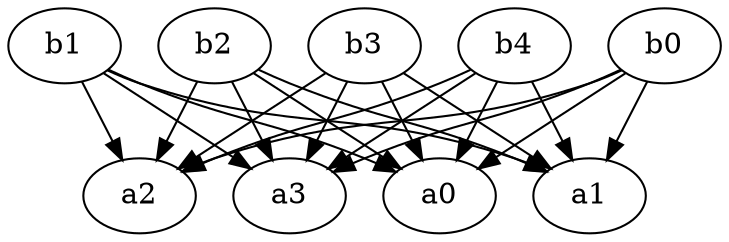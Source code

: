 /* vlsi chip design type of graph */
digraph o /* seed: 0 0 0 */ {
b0 -> a0;
b0 -> a1;
b0 -> a2;
b0 -> a3;
b1 -> a0;
b1 -> a1;
b1 -> a2;
b1 -> a3;
b2 -> a0;
b2 -> a1;
b2 -> a2;
b2 -> a3;
b3 -> a0;
b3 -> a1;
b3 -> a2;
b3 -> a3;
b4 -> a0;
b4 -> a1;
b4 -> a2;
b4 -> a3;
}
